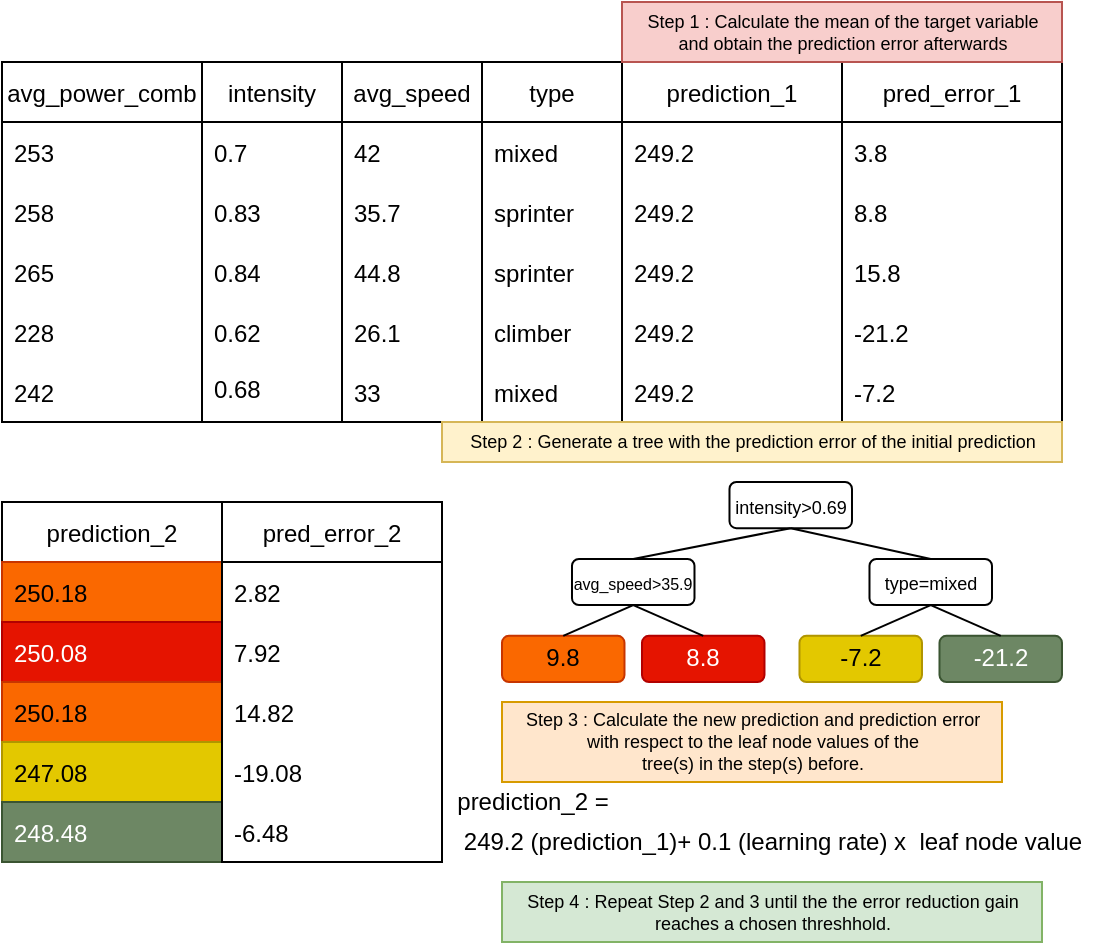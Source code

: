 <mxfile version="16.5.3" type="github"><diagram id="2P78C2INNglqjLLpMNiV" name="Page-1"><mxGraphModel dx="1174" dy="572" grid="1" gridSize="10" guides="1" tooltips="1" connect="1" arrows="1" fold="1" page="0" pageScale="1" pageWidth="850" pageHeight="1100" math="0" shadow="0"><root><mxCell id="0"/><mxCell id="1" parent="0"/><mxCell id="2" value="avg_power_comb" style="swimlane;fontStyle=0;childLayout=stackLayout;horizontal=1;startSize=30;horizontalStack=0;resizeParent=1;resizeParentMax=0;resizeLast=0;collapsible=1;marginBottom=0;" parent="1" vertex="1"><mxGeometry x="-10" y="70" width="100" height="180" as="geometry"/></mxCell><mxCell id="3" value="253" style="text;strokeColor=none;fillColor=none;align=left;verticalAlign=middle;spacingLeft=4;spacingRight=4;overflow=hidden;points=[[0,0.5],[1,0.5]];portConstraint=eastwest;rotatable=0;" parent="2" vertex="1"><mxGeometry y="30" width="100" height="30" as="geometry"/></mxCell><mxCell id="4" value="258" style="text;strokeColor=none;fillColor=none;align=left;verticalAlign=middle;spacingLeft=4;spacingRight=4;overflow=hidden;points=[[0,0.5],[1,0.5]];portConstraint=eastwest;rotatable=0;" parent="2" vertex="1"><mxGeometry y="60" width="100" height="30" as="geometry"/></mxCell><mxCell id="5" value="265" style="text;strokeColor=none;fillColor=none;align=left;verticalAlign=middle;spacingLeft=4;spacingRight=4;overflow=hidden;points=[[0,0.5],[1,0.5]];portConstraint=eastwest;rotatable=0;" parent="2" vertex="1"><mxGeometry y="90" width="100" height="30" as="geometry"/></mxCell><mxCell id="6" value="228" style="text;strokeColor=none;fillColor=none;align=left;verticalAlign=middle;spacingLeft=4;spacingRight=4;overflow=hidden;points=[[0,0.5],[1,0.5]];portConstraint=eastwest;rotatable=0;" parent="2" vertex="1"><mxGeometry y="120" width="100" height="30" as="geometry"/></mxCell><mxCell id="7" value="242" style="text;strokeColor=none;fillColor=none;align=left;verticalAlign=middle;spacingLeft=4;spacingRight=4;overflow=hidden;points=[[0,0.5],[1,0.5]];portConstraint=eastwest;rotatable=0;" parent="2" vertex="1"><mxGeometry y="150" width="100" height="30" as="geometry"/></mxCell><mxCell id="8" value="intensity" style="swimlane;fontStyle=0;childLayout=stackLayout;horizontal=1;startSize=30;horizontalStack=0;resizeParent=1;resizeParentMax=0;resizeLast=0;collapsible=1;marginBottom=0;" parent="1" vertex="1"><mxGeometry x="90" y="70" width="70" height="180" as="geometry"/></mxCell><mxCell id="9" value="0.7" style="text;strokeColor=none;fillColor=none;align=left;verticalAlign=middle;spacingLeft=4;spacingRight=4;overflow=hidden;points=[[0,0.5],[1,0.5]];portConstraint=eastwest;rotatable=0;" parent="8" vertex="1"><mxGeometry y="30" width="70" height="30" as="geometry"/></mxCell><mxCell id="10" value="0.83" style="text;strokeColor=none;fillColor=none;align=left;verticalAlign=middle;spacingLeft=4;spacingRight=4;overflow=hidden;points=[[0,0.5],[1,0.5]];portConstraint=eastwest;rotatable=0;" parent="8" vertex="1"><mxGeometry y="60" width="70" height="30" as="geometry"/></mxCell><mxCell id="11" value="0.84" style="text;strokeColor=none;fillColor=none;align=left;verticalAlign=middle;spacingLeft=4;spacingRight=4;overflow=hidden;points=[[0,0.5],[1,0.5]];portConstraint=eastwest;rotatable=0;" parent="8" vertex="1"><mxGeometry y="90" width="70" height="30" as="geometry"/></mxCell><mxCell id="12" value="0.62" style="text;strokeColor=none;fillColor=none;align=left;verticalAlign=middle;spacingLeft=4;spacingRight=4;overflow=hidden;points=[[0,0.5],[1,0.5]];portConstraint=eastwest;rotatable=0;" parent="8" vertex="1"><mxGeometry y="120" width="70" height="30" as="geometry"/></mxCell><mxCell id="13" value="0.68" style="text;strokeColor=none;fillColor=none;align=left;verticalAlign=top;spacingLeft=4;spacingRight=4;overflow=hidden;points=[[0,0.5],[1,0.5]];portConstraint=eastwest;rotatable=0;" parent="8" vertex="1"><mxGeometry y="150" width="70" height="30" as="geometry"/></mxCell><mxCell id="14" value="avg_speed" style="swimlane;fontStyle=0;childLayout=stackLayout;horizontal=1;startSize=30;horizontalStack=0;resizeParent=1;resizeParentMax=0;resizeLast=0;collapsible=1;marginBottom=0;" parent="1" vertex="1"><mxGeometry x="160" y="70" width="70" height="180" as="geometry"/></mxCell><mxCell id="15" value="42" style="text;strokeColor=none;fillColor=none;align=left;verticalAlign=middle;spacingLeft=4;spacingRight=4;overflow=hidden;points=[[0,0.5],[1,0.5]];portConstraint=eastwest;rotatable=0;" parent="14" vertex="1"><mxGeometry y="30" width="70" height="30" as="geometry"/></mxCell><mxCell id="16" value="35.7" style="text;strokeColor=none;fillColor=none;align=left;verticalAlign=middle;spacingLeft=4;spacingRight=4;overflow=hidden;points=[[0,0.5],[1,0.5]];portConstraint=eastwest;rotatable=0;" parent="14" vertex="1"><mxGeometry y="60" width="70" height="30" as="geometry"/></mxCell><mxCell id="17" value="44.8" style="text;strokeColor=none;fillColor=none;align=left;verticalAlign=middle;spacingLeft=4;spacingRight=4;overflow=hidden;points=[[0,0.5],[1,0.5]];portConstraint=eastwest;rotatable=0;" parent="14" vertex="1"><mxGeometry y="90" width="70" height="30" as="geometry"/></mxCell><mxCell id="18" value="26.1" style="text;strokeColor=none;fillColor=none;align=left;verticalAlign=middle;spacingLeft=4;spacingRight=4;overflow=hidden;points=[[0,0.5],[1,0.5]];portConstraint=eastwest;rotatable=0;" parent="14" vertex="1"><mxGeometry y="120" width="70" height="30" as="geometry"/></mxCell><mxCell id="19" value="33" style="text;strokeColor=none;fillColor=none;align=left;verticalAlign=middle;spacingLeft=4;spacingRight=4;overflow=hidden;points=[[0,0.5],[1,0.5]];portConstraint=eastwest;rotatable=0;" parent="14" vertex="1"><mxGeometry y="150" width="70" height="30" as="geometry"/></mxCell><mxCell id="20" value="type" style="swimlane;fontStyle=0;childLayout=stackLayout;horizontal=1;startSize=30;horizontalStack=0;resizeParent=1;resizeParentMax=0;resizeLast=0;collapsible=1;marginBottom=0;" parent="1" vertex="1"><mxGeometry x="230" y="70" width="70" height="180" as="geometry"/></mxCell><mxCell id="21" value="mixed" style="text;strokeColor=none;fillColor=none;align=left;verticalAlign=middle;spacingLeft=4;spacingRight=4;overflow=hidden;points=[[0,0.5],[1,0.5]];portConstraint=eastwest;rotatable=0;" parent="20" vertex="1"><mxGeometry y="30" width="70" height="30" as="geometry"/></mxCell><mxCell id="22" value="sprinter" style="text;strokeColor=none;fillColor=none;align=left;verticalAlign=middle;spacingLeft=4;spacingRight=4;overflow=hidden;points=[[0,0.5],[1,0.5]];portConstraint=eastwest;rotatable=0;" parent="20" vertex="1"><mxGeometry y="60" width="70" height="30" as="geometry"/></mxCell><mxCell id="23" value="sprinter" style="text;strokeColor=none;fillColor=none;align=left;verticalAlign=middle;spacingLeft=4;spacingRight=4;overflow=hidden;points=[[0,0.5],[1,0.5]];portConstraint=eastwest;rotatable=0;" parent="20" vertex="1"><mxGeometry y="90" width="70" height="30" as="geometry"/></mxCell><mxCell id="24" value="climber" style="text;strokeColor=none;fillColor=none;align=left;verticalAlign=middle;spacingLeft=4;spacingRight=4;overflow=hidden;points=[[0,0.5],[1,0.5]];portConstraint=eastwest;rotatable=0;" parent="20" vertex="1"><mxGeometry y="120" width="70" height="30" as="geometry"/></mxCell><mxCell id="25" value="mixed" style="text;strokeColor=none;fillColor=none;align=left;verticalAlign=middle;spacingLeft=4;spacingRight=4;overflow=hidden;points=[[0,0.5],[1,0.5]];portConstraint=eastwest;rotatable=0;" parent="20" vertex="1"><mxGeometry y="150" width="70" height="30" as="geometry"/></mxCell><mxCell id="26" value="prediction_1" style="swimlane;fontStyle=0;childLayout=stackLayout;horizontal=1;startSize=30;horizontalStack=0;resizeParent=1;resizeParentMax=0;resizeLast=0;collapsible=1;marginBottom=0;" parent="1" vertex="1"><mxGeometry x="300" y="70" width="110" height="180" as="geometry"/></mxCell><mxCell id="27" value="249.2" style="text;strokeColor=none;fillColor=none;align=left;verticalAlign=middle;spacingLeft=4;spacingRight=4;overflow=hidden;points=[[0,0.5],[1,0.5]];portConstraint=eastwest;rotatable=0;" parent="26" vertex="1"><mxGeometry y="30" width="110" height="30" as="geometry"/></mxCell><mxCell id="28" value="249.2" style="text;strokeColor=none;fillColor=none;align=left;verticalAlign=middle;spacingLeft=4;spacingRight=4;overflow=hidden;points=[[0,0.5],[1,0.5]];portConstraint=eastwest;rotatable=0;" parent="26" vertex="1"><mxGeometry y="60" width="110" height="30" as="geometry"/></mxCell><mxCell id="29" value="249.2" style="text;strokeColor=none;fillColor=none;align=left;verticalAlign=middle;spacingLeft=4;spacingRight=4;overflow=hidden;points=[[0,0.5],[1,0.5]];portConstraint=eastwest;rotatable=0;" parent="26" vertex="1"><mxGeometry y="90" width="110" height="30" as="geometry"/></mxCell><mxCell id="30" value="249.2" style="text;strokeColor=none;fillColor=none;align=left;verticalAlign=middle;spacingLeft=4;spacingRight=4;overflow=hidden;points=[[0,0.5],[1,0.5]];portConstraint=eastwest;rotatable=0;" parent="26" vertex="1"><mxGeometry y="120" width="110" height="30" as="geometry"/></mxCell><mxCell id="31" value="249.2" style="text;strokeColor=none;fillColor=none;align=left;verticalAlign=middle;spacingLeft=4;spacingRight=4;overflow=hidden;points=[[0,0.5],[1,0.5]];portConstraint=eastwest;rotatable=0;" parent="26" vertex="1"><mxGeometry y="150" width="110" height="30" as="geometry"/></mxCell><mxCell id="32" value="pred_error_1" style="swimlane;fontStyle=0;childLayout=stackLayout;horizontal=1;startSize=30;horizontalStack=0;resizeParent=1;resizeParentMax=0;resizeLast=0;collapsible=1;marginBottom=0;" parent="1" vertex="1"><mxGeometry x="410" y="70" width="110" height="180" as="geometry"/></mxCell><mxCell id="33" value="3.8" style="text;strokeColor=none;fillColor=none;align=left;verticalAlign=middle;spacingLeft=4;spacingRight=4;overflow=hidden;points=[[0,0.5],[1,0.5]];portConstraint=eastwest;rotatable=0;" parent="32" vertex="1"><mxGeometry y="30" width="110" height="30" as="geometry"/></mxCell><mxCell id="34" value="8.8" style="text;strokeColor=none;fillColor=none;align=left;verticalAlign=middle;spacingLeft=4;spacingRight=4;overflow=hidden;points=[[0,0.5],[1,0.5]];portConstraint=eastwest;rotatable=0;" parent="32" vertex="1"><mxGeometry y="60" width="110" height="30" as="geometry"/></mxCell><mxCell id="35" value="15.8" style="text;strokeColor=none;fillColor=none;align=left;verticalAlign=middle;spacingLeft=4;spacingRight=4;overflow=hidden;points=[[0,0.5],[1,0.5]];portConstraint=eastwest;rotatable=0;" parent="32" vertex="1"><mxGeometry y="90" width="110" height="30" as="geometry"/></mxCell><mxCell id="36" value="-21.2" style="text;strokeColor=none;fillColor=none;align=left;verticalAlign=middle;spacingLeft=4;spacingRight=4;overflow=hidden;points=[[0,0.5],[1,0.5]];portConstraint=eastwest;rotatable=0;" parent="32" vertex="1"><mxGeometry y="120" width="110" height="30" as="geometry"/></mxCell><mxCell id="37" value="-7.2" style="text;strokeColor=none;fillColor=none;align=left;verticalAlign=middle;spacingLeft=4;spacingRight=4;overflow=hidden;points=[[0,0.5],[1,0.5]];portConstraint=eastwest;rotatable=0;" parent="32" vertex="1"><mxGeometry y="150" width="110" height="30" as="geometry"/></mxCell><mxCell id="38" value="" style="group" parent="1" vertex="1" connectable="0"><mxGeometry x="200" y="280" width="280" height="100" as="geometry"/></mxCell><mxCell id="39" value="&lt;font style=&quot;font-size: 9px&quot;&gt;intensity&amp;gt;0.69&lt;/font&gt;" style="rounded=1;whiteSpace=wrap;html=1;fontFamily=Helvetica;fontSize=12;fontColor=default;startSize=30;strokeColor=default;fillColor=default;" parent="38" vertex="1"><mxGeometry x="153.747" width="61.25" height="23.077" as="geometry"/></mxCell><mxCell id="40" value="" style="endArrow=none;html=1;rounded=0;fontFamily=Helvetica;fontSize=12;fontColor=default;startSize=30;exitX=0.5;exitY=0;exitDx=0;exitDy=0;entryX=0.5;entryY=1;entryDx=0;entryDy=0;" parent="38" source="47" target="39" edge="1"><mxGeometry width="50" height="50" relative="1" as="geometry"><mxPoint x="101.247" y="30.769" as="sourcePoint"/><mxPoint x="144.997" y="-7.692" as="targetPoint"/></mxGeometry></mxCell><mxCell id="41" value="" style="endArrow=none;html=1;rounded=0;fontFamily=Helvetica;fontSize=12;fontColor=default;startSize=30;exitX=0.5;exitY=1;exitDx=0;exitDy=0;entryX=0.5;entryY=0;entryDx=0;entryDy=0;" parent="38" source="39" target="42" edge="1"><mxGeometry width="50" height="50" relative="1" as="geometry"><mxPoint x="171.247" y="46.154" as="sourcePoint"/><mxPoint x="241.247" y="30.769" as="targetPoint"/></mxGeometry></mxCell><mxCell id="42" value="&lt;font style=&quot;font-size: 9px&quot;&gt;type=mixed&lt;/font&gt;" style="rounded=1;whiteSpace=wrap;html=1;fontFamily=Helvetica;fontSize=12;fontColor=default;startSize=30;strokeColor=default;fillColor=default;" parent="38" vertex="1"><mxGeometry x="223.747" y="38.462" width="61.25" height="23.077" as="geometry"/></mxCell><mxCell id="43" value="-7.2" style="rounded=1;whiteSpace=wrap;html=1;fontFamily=Helvetica;fontSize=12;fontColor=#000000;startSize=30;strokeColor=#B09500;fillColor=#e3c800;" parent="38" vertex="1"><mxGeometry x="188.747" y="76.923" width="61.25" height="23.077" as="geometry"/></mxCell><mxCell id="44" value="-21.2" style="rounded=1;whiteSpace=wrap;html=1;fontFamily=Helvetica;fontSize=12;fontColor=#ffffff;startSize=30;strokeColor=#3A5431;fillColor=#6d8764;" parent="38" vertex="1"><mxGeometry x="258.747" y="76.923" width="61.25" height="23.077" as="geometry"/></mxCell><mxCell id="45" value="" style="endArrow=none;html=1;rounded=0;fontFamily=Helvetica;fontSize=12;fontColor=default;startSize=30;exitX=0.5;exitY=0;exitDx=0;exitDy=0;entryX=0.5;entryY=1;entryDx=0;entryDy=0;" parent="38" source="43" target="42" edge="1"><mxGeometry width="50" height="50" relative="1" as="geometry"><mxPoint x="206.247" y="84.615" as="sourcePoint"/><mxPoint x="232.497" y="61.538" as="targetPoint"/><Array as="points"/></mxGeometry></mxCell><mxCell id="46" value="" style="endArrow=none;html=1;rounded=0;fontFamily=Helvetica;fontSize=12;fontColor=default;startSize=30;exitX=0.5;exitY=0;exitDx=0;exitDy=0;entryX=0.5;entryY=1;entryDx=0;entryDy=0;" parent="38" source="44" target="42" edge="1"><mxGeometry width="50" height="50" relative="1" as="geometry"><mxPoint x="228.122" y="84.615" as="sourcePoint"/><mxPoint x="241.247" y="69.231" as="targetPoint"/><Array as="points"/></mxGeometry></mxCell><mxCell id="47" value="&lt;font style=&quot;font-size: 8px&quot;&gt;avg_speed&amp;gt;35.9&lt;/font&gt;" style="rounded=1;whiteSpace=wrap;html=1;fontFamily=Helvetica;fontSize=12;fontColor=default;startSize=30;strokeColor=default;fillColor=default;" parent="38" vertex="1"><mxGeometry x="74.997" y="38.462" width="61.25" height="23.077" as="geometry"/></mxCell><mxCell id="48" value="&lt;div&gt;9.8&lt;/div&gt;" style="rounded=1;whiteSpace=wrap;html=1;fontFamily=Helvetica;fontSize=12;startSize=30;strokeColor=#C73500;fillColor=#fa6800;fontColor=#000000;" parent="38" vertex="1"><mxGeometry x="39.997" y="76.923" width="61.25" height="23.077" as="geometry"/></mxCell><mxCell id="49" value="8.8" style="rounded=1;whiteSpace=wrap;html=1;fontFamily=Helvetica;fontSize=12;fontColor=#ffffff;startSize=30;strokeColor=#B20000;fillColor=#e51400;" parent="38" vertex="1"><mxGeometry x="109.997" y="76.923" width="61.25" height="23.077" as="geometry"/></mxCell><mxCell id="50" value="" style="endArrow=none;html=1;rounded=0;fontFamily=Helvetica;fontSize=12;fontColor=default;startSize=30;exitX=0.5;exitY=0;exitDx=0;exitDy=0;entryX=0.5;entryY=1;entryDx=0;entryDy=0;" parent="38" source="48" target="47" edge="1"><mxGeometry width="50" height="50" relative="1" as="geometry"><mxPoint x="45.83" y="84.615" as="sourcePoint"/><mxPoint x="72.08" y="61.538" as="targetPoint"/><Array as="points"/></mxGeometry></mxCell><mxCell id="51" value="" style="endArrow=none;html=1;rounded=0;fontFamily=Helvetica;fontSize=12;fontColor=default;startSize=30;exitX=0.5;exitY=0;exitDx=0;exitDy=0;entryX=0.5;entryY=1;entryDx=0;entryDy=0;" parent="38" source="49" target="47" edge="1"><mxGeometry width="50" height="50" relative="1" as="geometry"><mxPoint x="79.372" y="84.615" as="sourcePoint"/><mxPoint x="92.497" y="69.231" as="targetPoint"/><Array as="points"/></mxGeometry></mxCell><mxCell id="58" value="prediction_2" style="swimlane;fontStyle=0;childLayout=stackLayout;horizontal=1;startSize=30;horizontalStack=0;resizeParent=1;resizeParentMax=0;resizeLast=0;collapsible=1;marginBottom=0;" parent="1" vertex="1"><mxGeometry x="-10" y="290" width="110" height="180" as="geometry"/></mxCell><mxCell id="59" value="250.18" style="text;strokeColor=#C73500;fillColor=#fa6800;align=left;verticalAlign=middle;spacingLeft=4;spacingRight=4;overflow=hidden;points=[[0,0.5],[1,0.5]];portConstraint=eastwest;rotatable=0;fontColor=#000000;" parent="58" vertex="1"><mxGeometry y="30" width="110" height="30" as="geometry"/></mxCell><mxCell id="60" value="250.08" style="text;strokeColor=#B20000;fillColor=#e51400;align=left;verticalAlign=middle;spacingLeft=4;spacingRight=4;overflow=hidden;points=[[0,0.5],[1,0.5]];portConstraint=eastwest;rotatable=0;fontColor=#ffffff;" parent="58" vertex="1"><mxGeometry y="60" width="110" height="30" as="geometry"/></mxCell><mxCell id="61" value="250.18" style="text;strokeColor=#C73500;fillColor=#fa6800;align=left;verticalAlign=middle;spacingLeft=4;spacingRight=4;overflow=hidden;points=[[0,0.5],[1,0.5]];portConstraint=eastwest;rotatable=0;fontColor=#000000;" parent="58" vertex="1"><mxGeometry y="90" width="110" height="30" as="geometry"/></mxCell><mxCell id="62" value="247.08" style="text;strokeColor=#B09500;fillColor=#e3c800;align=left;verticalAlign=middle;spacingLeft=4;spacingRight=4;overflow=hidden;points=[[0,0.5],[1,0.5]];portConstraint=eastwest;rotatable=0;fontColor=#000000;" parent="58" vertex="1"><mxGeometry y="120" width="110" height="30" as="geometry"/></mxCell><mxCell id="63" value="248.48" style="text;strokeColor=#3A5431;fillColor=#6d8764;align=left;verticalAlign=middle;spacingLeft=4;spacingRight=4;overflow=hidden;points=[[0,0.5],[1,0.5]];portConstraint=eastwest;rotatable=0;fontColor=#ffffff;" parent="58" vertex="1"><mxGeometry y="150" width="110" height="30" as="geometry"/></mxCell><mxCell id="64" value="pred_error_2" style="swimlane;fontStyle=0;childLayout=stackLayout;horizontal=1;startSize=30;horizontalStack=0;resizeParent=1;resizeParentMax=0;resizeLast=0;collapsible=1;marginBottom=0;" parent="1" vertex="1"><mxGeometry x="100" y="290" width="110" height="180" as="geometry"/></mxCell><mxCell id="65" value="2.82" style="text;strokeColor=none;fillColor=none;align=left;verticalAlign=middle;spacingLeft=4;spacingRight=4;overflow=hidden;points=[[0,0.5],[1,0.5]];portConstraint=eastwest;rotatable=0;" parent="64" vertex="1"><mxGeometry y="30" width="110" height="30" as="geometry"/></mxCell><mxCell id="66" value="7.92" style="text;strokeColor=none;fillColor=none;align=left;verticalAlign=middle;spacingLeft=4;spacingRight=4;overflow=hidden;points=[[0,0.5],[1,0.5]];portConstraint=eastwest;rotatable=0;" parent="64" vertex="1"><mxGeometry y="60" width="110" height="30" as="geometry"/></mxCell><mxCell id="67" value="14.82" style="text;strokeColor=none;fillColor=none;align=left;verticalAlign=middle;spacingLeft=4;spacingRight=4;overflow=hidden;points=[[0,0.5],[1,0.5]];portConstraint=eastwest;rotatable=0;" parent="64" vertex="1"><mxGeometry y="90" width="110" height="30" as="geometry"/></mxCell><mxCell id="68" value="-19.08" style="text;strokeColor=none;fillColor=none;align=left;verticalAlign=middle;spacingLeft=4;spacingRight=4;overflow=hidden;points=[[0,0.5],[1,0.5]];portConstraint=eastwest;rotatable=0;" parent="64" vertex="1"><mxGeometry y="120" width="110" height="30" as="geometry"/></mxCell><mxCell id="69" value="-6.48" style="text;strokeColor=none;fillColor=none;align=left;verticalAlign=middle;spacingLeft=4;spacingRight=4;overflow=hidden;points=[[0,0.5],[1,0.5]];portConstraint=eastwest;rotatable=0;" parent="64" vertex="1"><mxGeometry y="150" width="110" height="30" as="geometry"/></mxCell><mxCell id="70" value="249.2 (prediction_1)+ 0.1 (learning rate) x&amp;nbsp; leaf node value" style="text;html=1;align=center;verticalAlign=middle;resizable=0;points=[];autosize=1;strokeColor=none;fillColor=none;fontSize=12;fontFamily=Helvetica;fontColor=default;" parent="1" vertex="1"><mxGeometry x="210" y="450" width="330" height="20" as="geometry"/></mxCell><mxCell id="71" value="prediction_2 =" style="text;html=1;align=center;verticalAlign=middle;resizable=0;points=[];autosize=1;strokeColor=none;fillColor=none;fontSize=12;fontFamily=Helvetica;fontColor=default;" parent="1" vertex="1"><mxGeometry x="210" y="430" width="90" height="20" as="geometry"/></mxCell><mxCell id="72" value="&lt;div&gt;Step 1 : Calculate the mean of the target variable &lt;br&gt;&lt;/div&gt;&lt;div&gt;and obtain the prediction error afterwards&lt;br&gt;&lt;/div&gt;" style="text;html=1;align=center;verticalAlign=middle;resizable=0;points=[];autosize=1;strokeColor=#b85450;fillColor=#f8cecc;fontSize=9;fontFamily=Helvetica;" parent="1" vertex="1"><mxGeometry x="300" y="40" width="220" height="30" as="geometry"/></mxCell><mxCell id="73" value="Step 2 : Generate a tree with the prediction error of the initial prediction" style="text;html=1;align=center;verticalAlign=middle;resizable=0;points=[];autosize=1;strokeColor=#d6b656;fillColor=#fff2cc;fontSize=9;fontFamily=Helvetica;" parent="1" vertex="1"><mxGeometry x="210" y="250" width="310" height="20" as="geometry"/></mxCell><mxCell id="74" value="Step 3 : Calculate the new prediction and prediction error &lt;br&gt;with respect to the leaf node values of the &lt;br&gt;tree(s) in the step(s) before." style="text;html=1;align=center;verticalAlign=middle;resizable=0;points=[];autosize=1;strokeColor=#d79b00;fillColor=#ffe6cc;fontSize=9;fontFamily=Helvetica;" parent="1" vertex="1"><mxGeometry x="240" y="390" width="250" height="40" as="geometry"/></mxCell><mxCell id="75" value="Step 4 : Repeat Step 2 and 3 until the the error reduction gain&lt;br&gt; reaches a chosen threshhold." style="text;html=1;align=center;verticalAlign=middle;resizable=0;points=[];autosize=1;strokeColor=#82b366;fillColor=#d5e8d4;fontSize=9;fontFamily=Helvetica;" parent="1" vertex="1"><mxGeometry x="240" y="480" width="270" height="30" as="geometry"/></mxCell></root></mxGraphModel></diagram></mxfile>